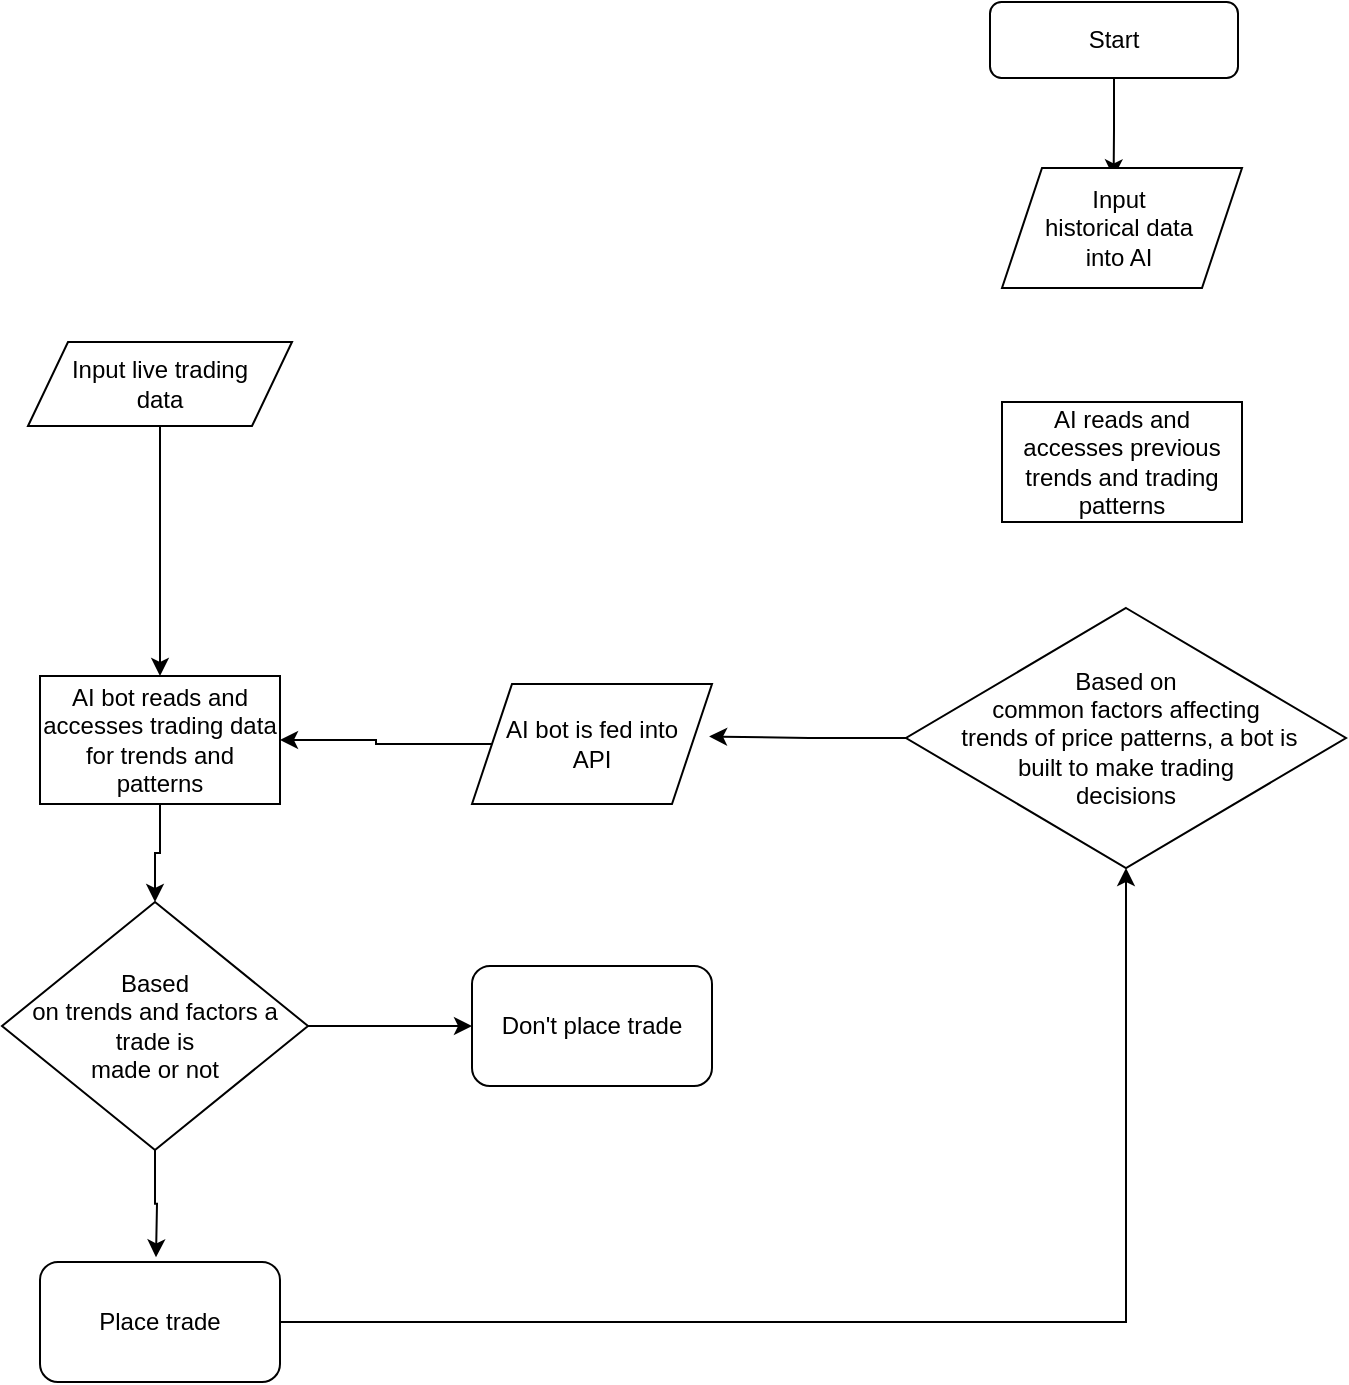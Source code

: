 <mxfile version="17.4.6" type="github">
  <diagram id="qh7loSCd7u4UXy6ttTwe" name="Page-1">
    <mxGraphModel dx="1449" dy="1825" grid="0" gridSize="10" guides="1" tooltips="1" connect="1" arrows="1" fold="1" page="0" pageScale="1" pageWidth="827" pageHeight="1169" background="#ffffff" math="0" shadow="0">
      <root>
        <mxCell id="0" />
        <mxCell id="1" parent="0" />
        <mxCell id="z7HE6dS7BL2o71Uc9GN3-8" style="edgeStyle=orthogonalEdgeStyle;rounded=0;orthogonalLoop=1;jettySize=auto;html=1;exitX=0.5;exitY=1;exitDx=0;exitDy=0;entryX=0.474;entryY=-0.051;entryDx=0;entryDy=0;entryPerimeter=0;" edge="1" parent="1" source="XUEvAklmKHp6juRLJ8Wx-1" target="XUEvAklmKHp6juRLJ8Wx-9">
          <mxGeometry relative="1" as="geometry" />
        </mxCell>
        <mxCell id="XUEvAklmKHp6juRLJ8Wx-1" value="Start" style="rounded=1;whiteSpace=wrap;html=1;" parent="1" vertex="1">
          <mxGeometry x="663" y="-1020" width="124" height="38" as="geometry" />
        </mxCell>
        <mxCell id="z7HE6dS7BL2o71Uc9GN3-7" style="edgeStyle=orthogonalEdgeStyle;rounded=0;orthogonalLoop=1;jettySize=auto;html=1;exitX=0.5;exitY=1;exitDx=0;exitDy=0;entryX=0.5;entryY=0;entryDx=0;entryDy=0;" edge="1" parent="1" source="XUEvAklmKHp6juRLJ8Wx-3" target="XUEvAklmKHp6juRLJ8Wx-11">
          <mxGeometry relative="1" as="geometry" />
        </mxCell>
        <mxCell id="XUEvAklmKHp6juRLJ8Wx-3" value="Input live trading&lt;br&gt;data" style="shape=parallelogram;perimeter=parallelogramPerimeter;whiteSpace=wrap;html=1;fixedSize=1;" parent="1" vertex="1">
          <mxGeometry x="182" y="-850" width="132" height="42" as="geometry" />
        </mxCell>
        <mxCell id="z7HE6dS7BL2o71Uc9GN3-2" style="edgeStyle=orthogonalEdgeStyle;rounded=0;orthogonalLoop=1;jettySize=auto;html=1;exitX=0;exitY=0.5;exitDx=0;exitDy=0;entryX=0.988;entryY=0.437;entryDx=0;entryDy=0;entryPerimeter=0;" edge="1" parent="1" source="XUEvAklmKHp6juRLJ8Wx-4" target="XUEvAklmKHp6juRLJ8Wx-12">
          <mxGeometry relative="1" as="geometry" />
        </mxCell>
        <mxCell id="XUEvAklmKHp6juRLJ8Wx-4" value="Based on &lt;br&gt;common&amp;nbsp;factors affecting&lt;br&gt;&amp;nbsp;trends of price patterns, a bot is &lt;br&gt;built to make trading&lt;br&gt;decisions" style="rhombus;whiteSpace=wrap;html=1;" parent="1" vertex="1">
          <mxGeometry x="621" y="-717" width="220" height="130" as="geometry" />
        </mxCell>
        <mxCell id="XUEvAklmKHp6juRLJ8Wx-8" value="" style="shape=parallelogram;perimeter=parallelogramPerimeter;whiteSpace=wrap;html=1;fixedSize=1;" parent="1" vertex="1">
          <mxGeometry x="669" y="-937" width="120" height="60" as="geometry" />
        </mxCell>
        <mxCell id="XUEvAklmKHp6juRLJ8Wx-9" value="Input &lt;br&gt;historical data&lt;br&gt;into AI" style="text;html=1;resizable=0;autosize=1;align=center;verticalAlign=middle;points=[];fillColor=none;strokeColor=none;rounded=0;" parent="1" vertex="1">
          <mxGeometry x="685" y="-930" width="84" height="46" as="geometry" />
        </mxCell>
        <mxCell id="XUEvAklmKHp6juRLJ8Wx-10" value="AI reads and accesses previous trends and trading patterns" style="rounded=0;whiteSpace=wrap;html=1;" parent="1" vertex="1">
          <mxGeometry x="669" y="-820" width="120" height="60" as="geometry" />
        </mxCell>
        <mxCell id="z7HE6dS7BL2o71Uc9GN3-4" style="edgeStyle=orthogonalEdgeStyle;rounded=0;orthogonalLoop=1;jettySize=auto;html=1;exitX=0.5;exitY=1;exitDx=0;exitDy=0;entryX=0.5;entryY=0;entryDx=0;entryDy=0;" edge="1" parent="1" source="XUEvAklmKHp6juRLJ8Wx-11" target="XUEvAklmKHp6juRLJ8Wx-13">
          <mxGeometry relative="1" as="geometry" />
        </mxCell>
        <mxCell id="XUEvAklmKHp6juRLJ8Wx-11" value="AI bot reads and accesses trading data for trends and patterns" style="rounded=0;whiteSpace=wrap;html=1;" parent="1" vertex="1">
          <mxGeometry x="188" y="-683" width="120" height="64" as="geometry" />
        </mxCell>
        <mxCell id="z7HE6dS7BL2o71Uc9GN3-3" style="edgeStyle=orthogonalEdgeStyle;rounded=0;orthogonalLoop=1;jettySize=auto;html=1;exitX=0;exitY=0.5;exitDx=0;exitDy=0;entryX=1;entryY=0.5;entryDx=0;entryDy=0;" edge="1" parent="1" source="XUEvAklmKHp6juRLJ8Wx-12" target="XUEvAklmKHp6juRLJ8Wx-11">
          <mxGeometry relative="1" as="geometry" />
        </mxCell>
        <mxCell id="XUEvAklmKHp6juRLJ8Wx-12" value="AI bot is fed into&lt;br&gt;API" style="shape=parallelogram;perimeter=parallelogramPerimeter;whiteSpace=wrap;html=1;fixedSize=1;" parent="1" vertex="1">
          <mxGeometry x="404" y="-679" width="120" height="60" as="geometry" />
        </mxCell>
        <mxCell id="z7HE6dS7BL2o71Uc9GN3-5" style="edgeStyle=orthogonalEdgeStyle;rounded=0;orthogonalLoop=1;jettySize=auto;html=1;exitX=0.5;exitY=1;exitDx=0;exitDy=0;" edge="1" parent="1" source="XUEvAklmKHp6juRLJ8Wx-13">
          <mxGeometry relative="1" as="geometry">
            <mxPoint x="246" y="-392.333" as="targetPoint" />
          </mxGeometry>
        </mxCell>
        <mxCell id="z7HE6dS7BL2o71Uc9GN3-6" style="edgeStyle=orthogonalEdgeStyle;rounded=0;orthogonalLoop=1;jettySize=auto;html=1;exitX=1;exitY=0.5;exitDx=0;exitDy=0;entryX=0;entryY=0.5;entryDx=0;entryDy=0;" edge="1" parent="1" source="XUEvAklmKHp6juRLJ8Wx-13" target="XUEvAklmKHp6juRLJ8Wx-15">
          <mxGeometry relative="1" as="geometry" />
        </mxCell>
        <mxCell id="XUEvAklmKHp6juRLJ8Wx-13" value="Based &lt;br&gt;on trends and factors a trade is &lt;br&gt;made or not" style="rhombus;whiteSpace=wrap;html=1;" parent="1" vertex="1">
          <mxGeometry x="169" y="-570" width="153" height="124" as="geometry" />
        </mxCell>
        <mxCell id="z7HE6dS7BL2o71Uc9GN3-1" style="edgeStyle=orthogonalEdgeStyle;rounded=0;orthogonalLoop=1;jettySize=auto;html=1;exitX=1;exitY=0.5;exitDx=0;exitDy=0;entryX=0.5;entryY=1;entryDx=0;entryDy=0;" edge="1" parent="1" source="XUEvAklmKHp6juRLJ8Wx-14" target="XUEvAklmKHp6juRLJ8Wx-4">
          <mxGeometry relative="1" as="geometry">
            <mxPoint x="733.222" y="-360" as="targetPoint" />
          </mxGeometry>
        </mxCell>
        <mxCell id="XUEvAklmKHp6juRLJ8Wx-14" value="Place trade" style="rounded=1;whiteSpace=wrap;html=1;" parent="1" vertex="1">
          <mxGeometry x="188" y="-390" width="120" height="60" as="geometry" />
        </mxCell>
        <mxCell id="XUEvAklmKHp6juRLJ8Wx-15" value="Don&#39;t place trade" style="rounded=1;whiteSpace=wrap;html=1;" parent="1" vertex="1">
          <mxGeometry x="404" y="-538" width="120" height="60" as="geometry" />
        </mxCell>
      </root>
    </mxGraphModel>
  </diagram>
</mxfile>
